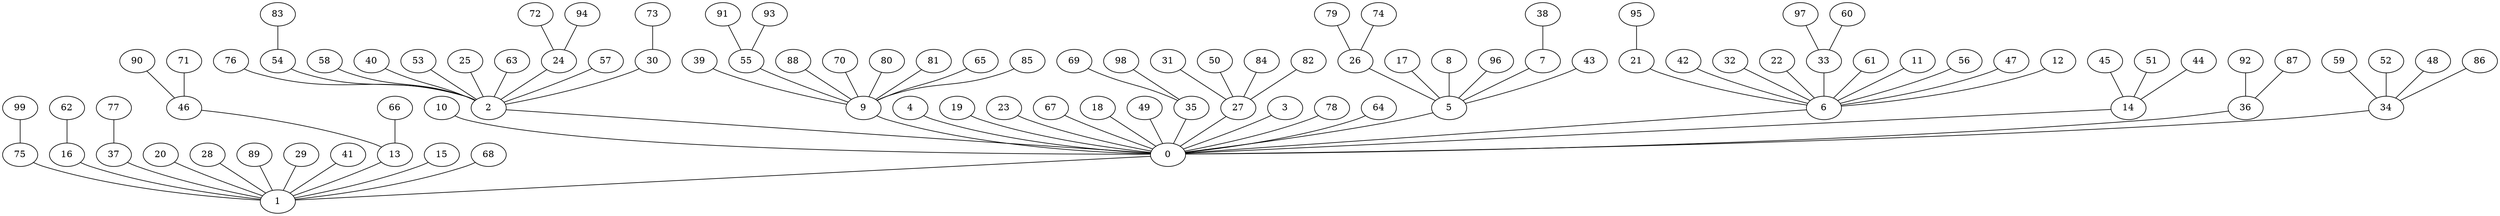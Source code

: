 graph{
57 -- 2;
30 -- 2;
5 -- 0;
96 -- 5;
12 -- 6;
76 -- 2;
75 -- 1;
7 -- 5;
45 -- 14;
87 -- 36;
10 -- 0;
21 -- 6;
34 -- 0;
42 -- 6;
43 -- 5;
65 -- 9;
4 -- 0;
54 -- 2;
19 -- 0;
58 -- 2;
16 -- 1;
52 -- 34;
20 -- 1;
32 -- 6;
74 -- 26;
22 -- 6;
23 -- 0;
33 -- 6;
28 -- 1;
67 -- 0;
85 -- 9;
61 -- 6;
51 -- 14;
40 -- 2;
48 -- 34;
39 -- 9;
0 -- 1;
26 -- 5;
6 -- 0;
89 -- 1;
79 -- 26;
53 -- 2;
29 -- 1;
41 -- 1;
18 -- 0;
37 -- 1;
92 -- 36;
55 -- 9;
49 -- 0;
86 -- 34;
25 -- 2;
11 -- 6;
88 -- 9;
69 -- 35;
70 -- 9;
80 -- 9;
17 -- 5;
59 -- 34;
63 -- 2;
8 -- 5;
15 -- 1;
44 -- 14;
84 -- 27;
24 -- 2;
98 -- 35;
68 -- 1;
35 -- 0;
13 -- 1;
56 -- 6;
14 -- 0;
47 -- 6;
91 -- 55;
97 -- 33;
62 -- 16;
38 -- 7;
3 -- 0;
81 -- 9;
99 -- 75;
36 -- 0;
78 -- 0;
94 -- 24;
72 -- 24;
73 -- 30;
82 -- 27;
95 -- 21;
31 -- 27;
71 -- 46;
50 -- 27;
27 -- 0;
46 -- 13;
77 -- 37;
66 -- 13;
90 -- 46;
2 -- 0;
9 -- 0;
64 -- 0;
60 -- 33;
83 -- 54;
93 -- 55;
}
